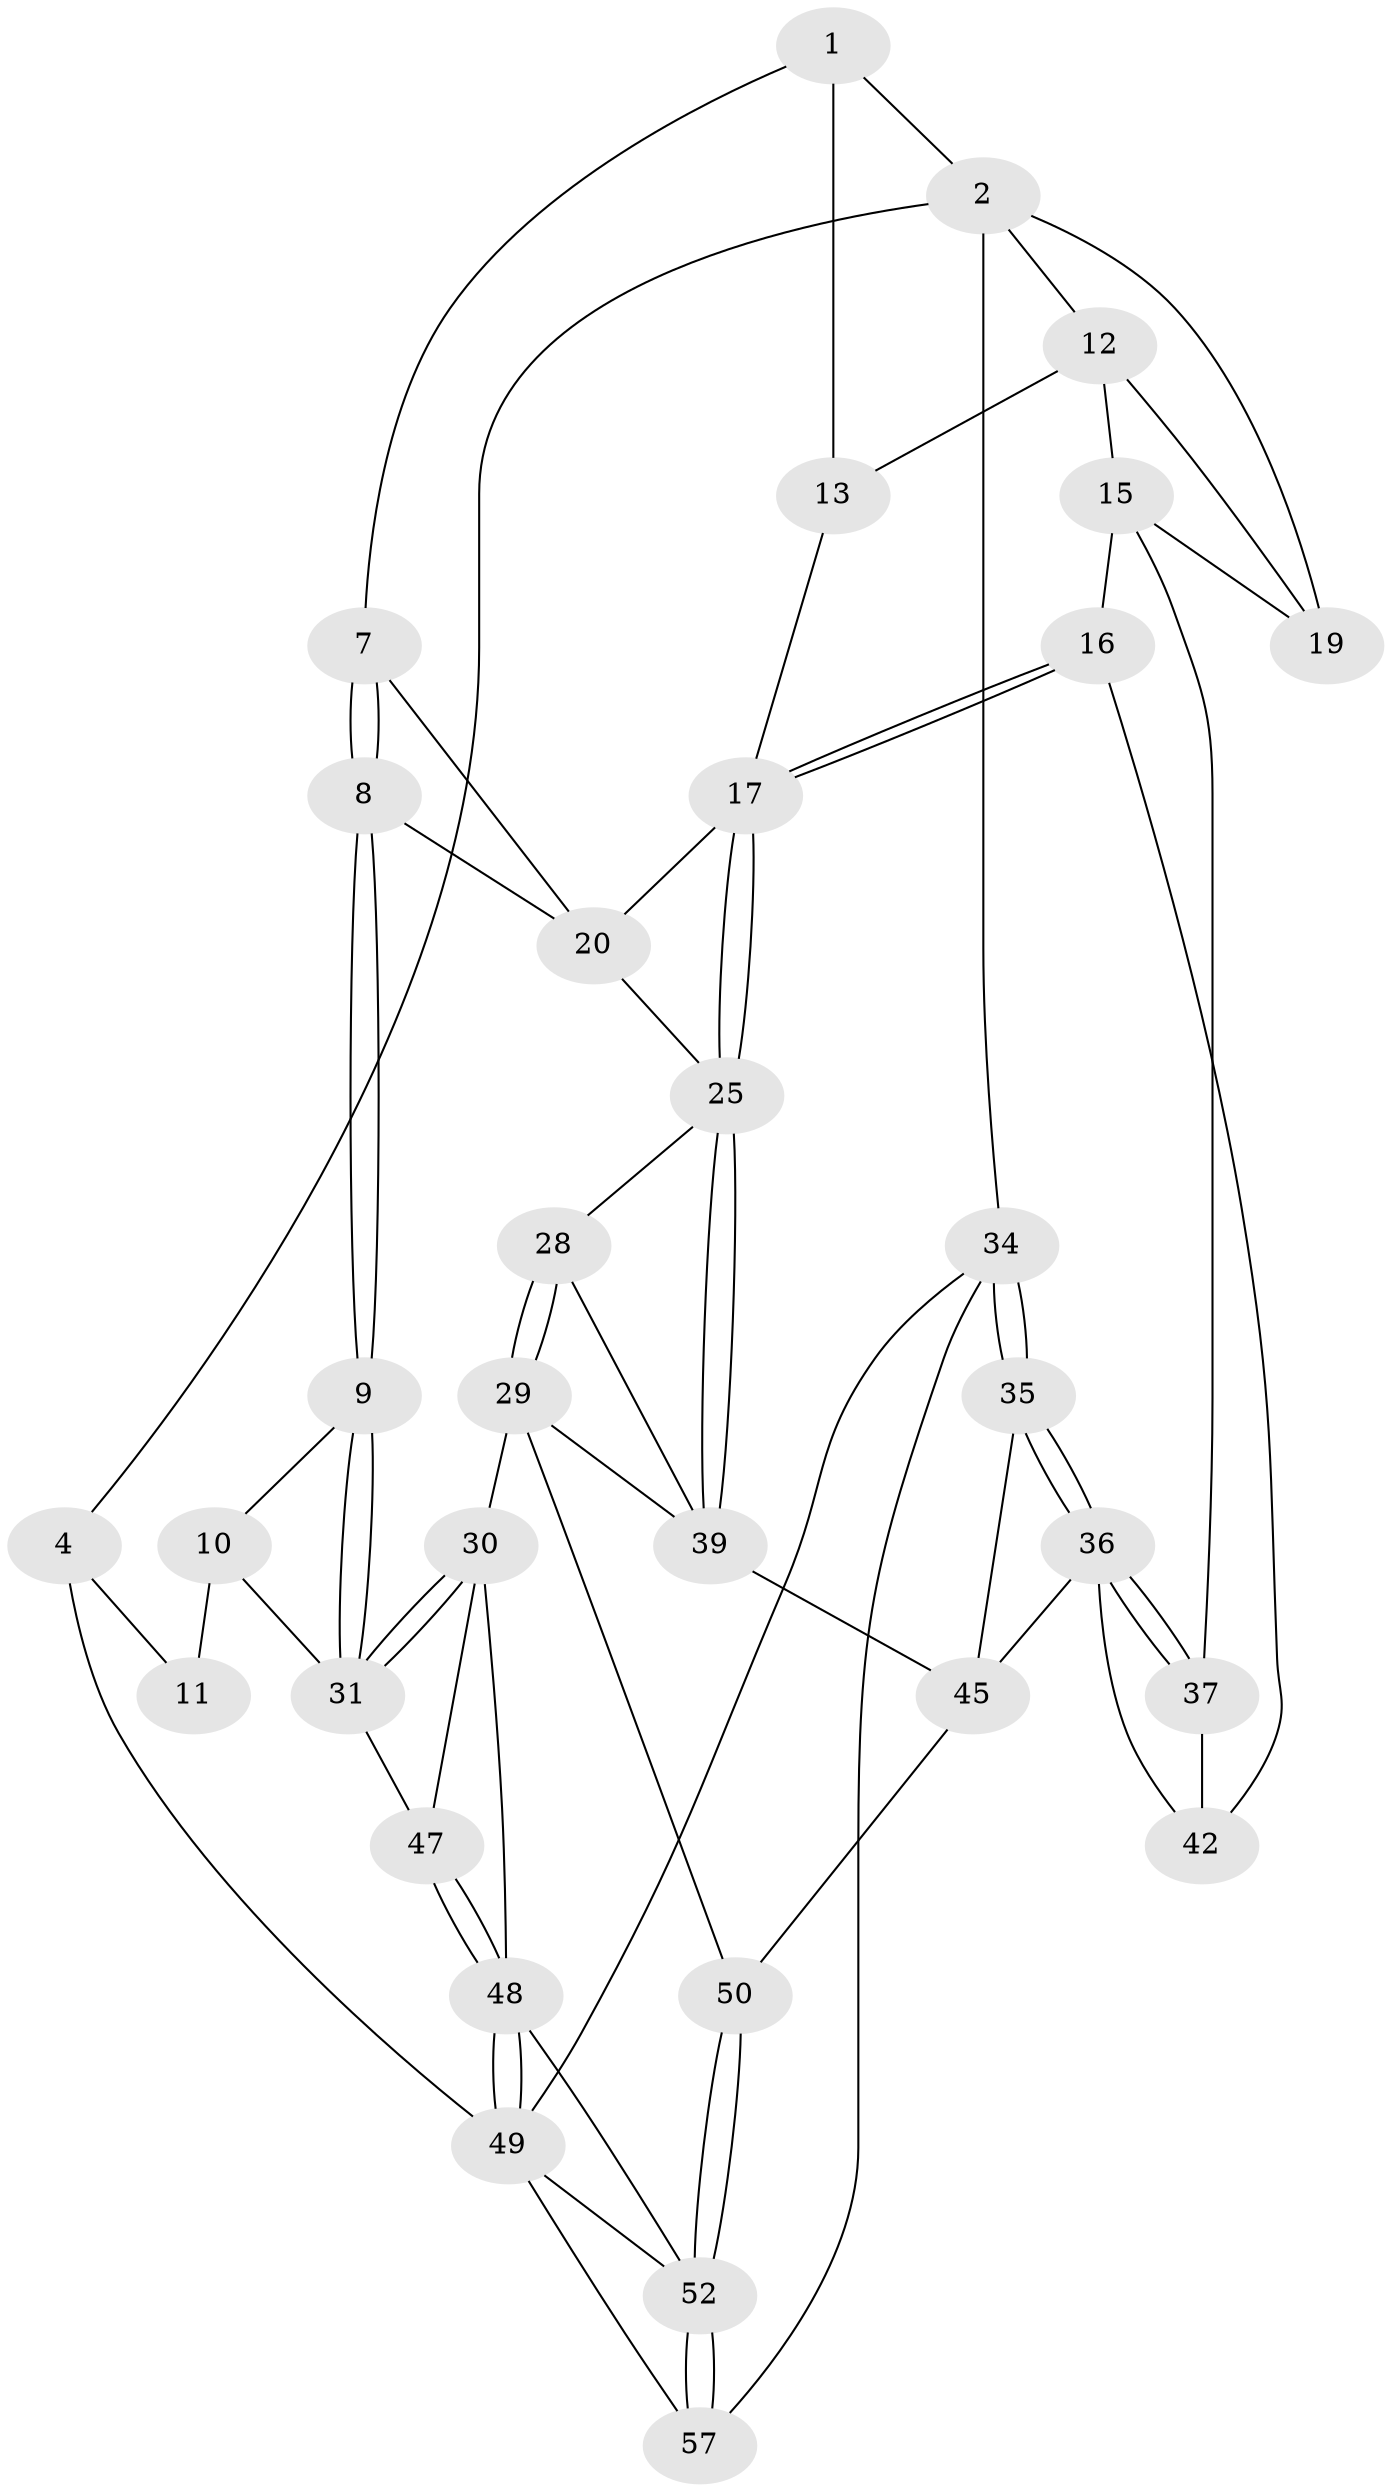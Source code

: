 // original degree distribution, {3: 0.034482758620689655, 4: 0.29310344827586204, 5: 0.41379310344827586, 6: 0.25862068965517243}
// Generated by graph-tools (version 1.1) at 2025/42/03/06/25 10:42:31]
// undirected, 33 vertices, 73 edges
graph export_dot {
graph [start="1"]
  node [color=gray90,style=filled];
  1 [pos="+0.38680002893918286+0",super="+6"];
  2 [pos="+0.7049525173463904+0",super="+3"];
  4 [pos="+0+0",super="+5"];
  7 [pos="+0.4331077078926446+0.07948621071037867",super="+21"];
  8 [pos="+0.26777967211646875+0.22637055981845317",super="+23"];
  9 [pos="+0.2262279240080997+0.22853076808696088"];
  10 [pos="+0.20040928422806872+0.2061624927279737",super="+27"];
  11 [pos="+0.1689117466849839+0.1099317881152229",super="+22"];
  12 [pos="+0.6876345453290673+0.029040050063863457",super="+14"];
  13 [pos="+0.6200100119560478+0.07637552465282346"];
  15 [pos="+0.7770008205305242+0.2970754191441975",super="+33"];
  16 [pos="+0.7518161527253163+0.32913252063089593"];
  17 [pos="+0.6873438585308995+0.3532011386591487",super="+18"];
  19 [pos="+1+0"];
  20 [pos="+0.5495667191046023+0.22018285816147465",super="+24"];
  25 [pos="+0.6856703342320112+0.35531242085693343",super="+26"];
  28 [pos="+0.4000038156258535+0.40870273363313964"];
  29 [pos="+0.3002664055670354+0.5495715970556209",super="+41"];
  30 [pos="+0.19866817065530898+0.5265717664172355",super="+51"];
  31 [pos="+0.1746743189444282+0.4845117771286083",super="+32"];
  34 [pos="+1+1",super="+56"];
  35 [pos="+1+0.8837886242596823",super="+55"];
  36 [pos="+1+0.6772010501958924",super="+44"];
  37 [pos="+1+0.5072897235627793",super="+38"];
  39 [pos="+0.6335326955293864+0.4882933912182745",super="+40"];
  42 [pos="+0.7808521754352394+0.36335184965336775",super="+43"];
  45 [pos="+0.6954972748533076+0.7348548238830914",super="+46"];
  47 [pos="+0+0.6581921006306639"];
  48 [pos="+0+1",super="+54"];
  49 [pos="+0+1",super="+58"];
  50 [pos="+0.47707249204285707+0.7148243392011533"];
  52 [pos="+0.3834654843960138+0.8739134752814488",super="+53"];
  57 [pos="+0.43734539965992736+1"];
  1 -- 2;
  1 -- 13;
  1 -- 7;
  2 -- 12;
  2 -- 19;
  2 -- 34;
  2 -- 4;
  4 -- 49;
  4 -- 11 [weight=2];
  7 -- 8 [weight=2];
  7 -- 8;
  7 -- 20;
  8 -- 9;
  8 -- 9;
  8 -- 20;
  9 -- 10;
  9 -- 31;
  9 -- 31;
  10 -- 11 [weight=2];
  10 -- 31;
  12 -- 13;
  12 -- 19;
  12 -- 15;
  13 -- 17;
  15 -- 16;
  15 -- 19;
  15 -- 37;
  16 -- 17;
  16 -- 17;
  16 -- 42;
  17 -- 25;
  17 -- 25;
  17 -- 20;
  20 -- 25;
  25 -- 39;
  25 -- 39;
  25 -- 28;
  28 -- 29;
  28 -- 29;
  28 -- 39;
  29 -- 30;
  29 -- 50;
  29 -- 39;
  30 -- 31;
  30 -- 31;
  30 -- 48;
  30 -- 47;
  31 -- 47;
  34 -- 35 [weight=2];
  34 -- 35;
  34 -- 49;
  34 -- 57;
  35 -- 36;
  35 -- 36;
  35 -- 45;
  36 -- 37;
  36 -- 37;
  36 -- 45;
  36 -- 42;
  37 -- 42 [weight=2];
  39 -- 45;
  45 -- 50;
  47 -- 48;
  47 -- 48;
  48 -- 49;
  48 -- 49;
  48 -- 52;
  49 -- 52;
  49 -- 57;
  50 -- 52;
  50 -- 52;
  52 -- 57;
  52 -- 57;
}
